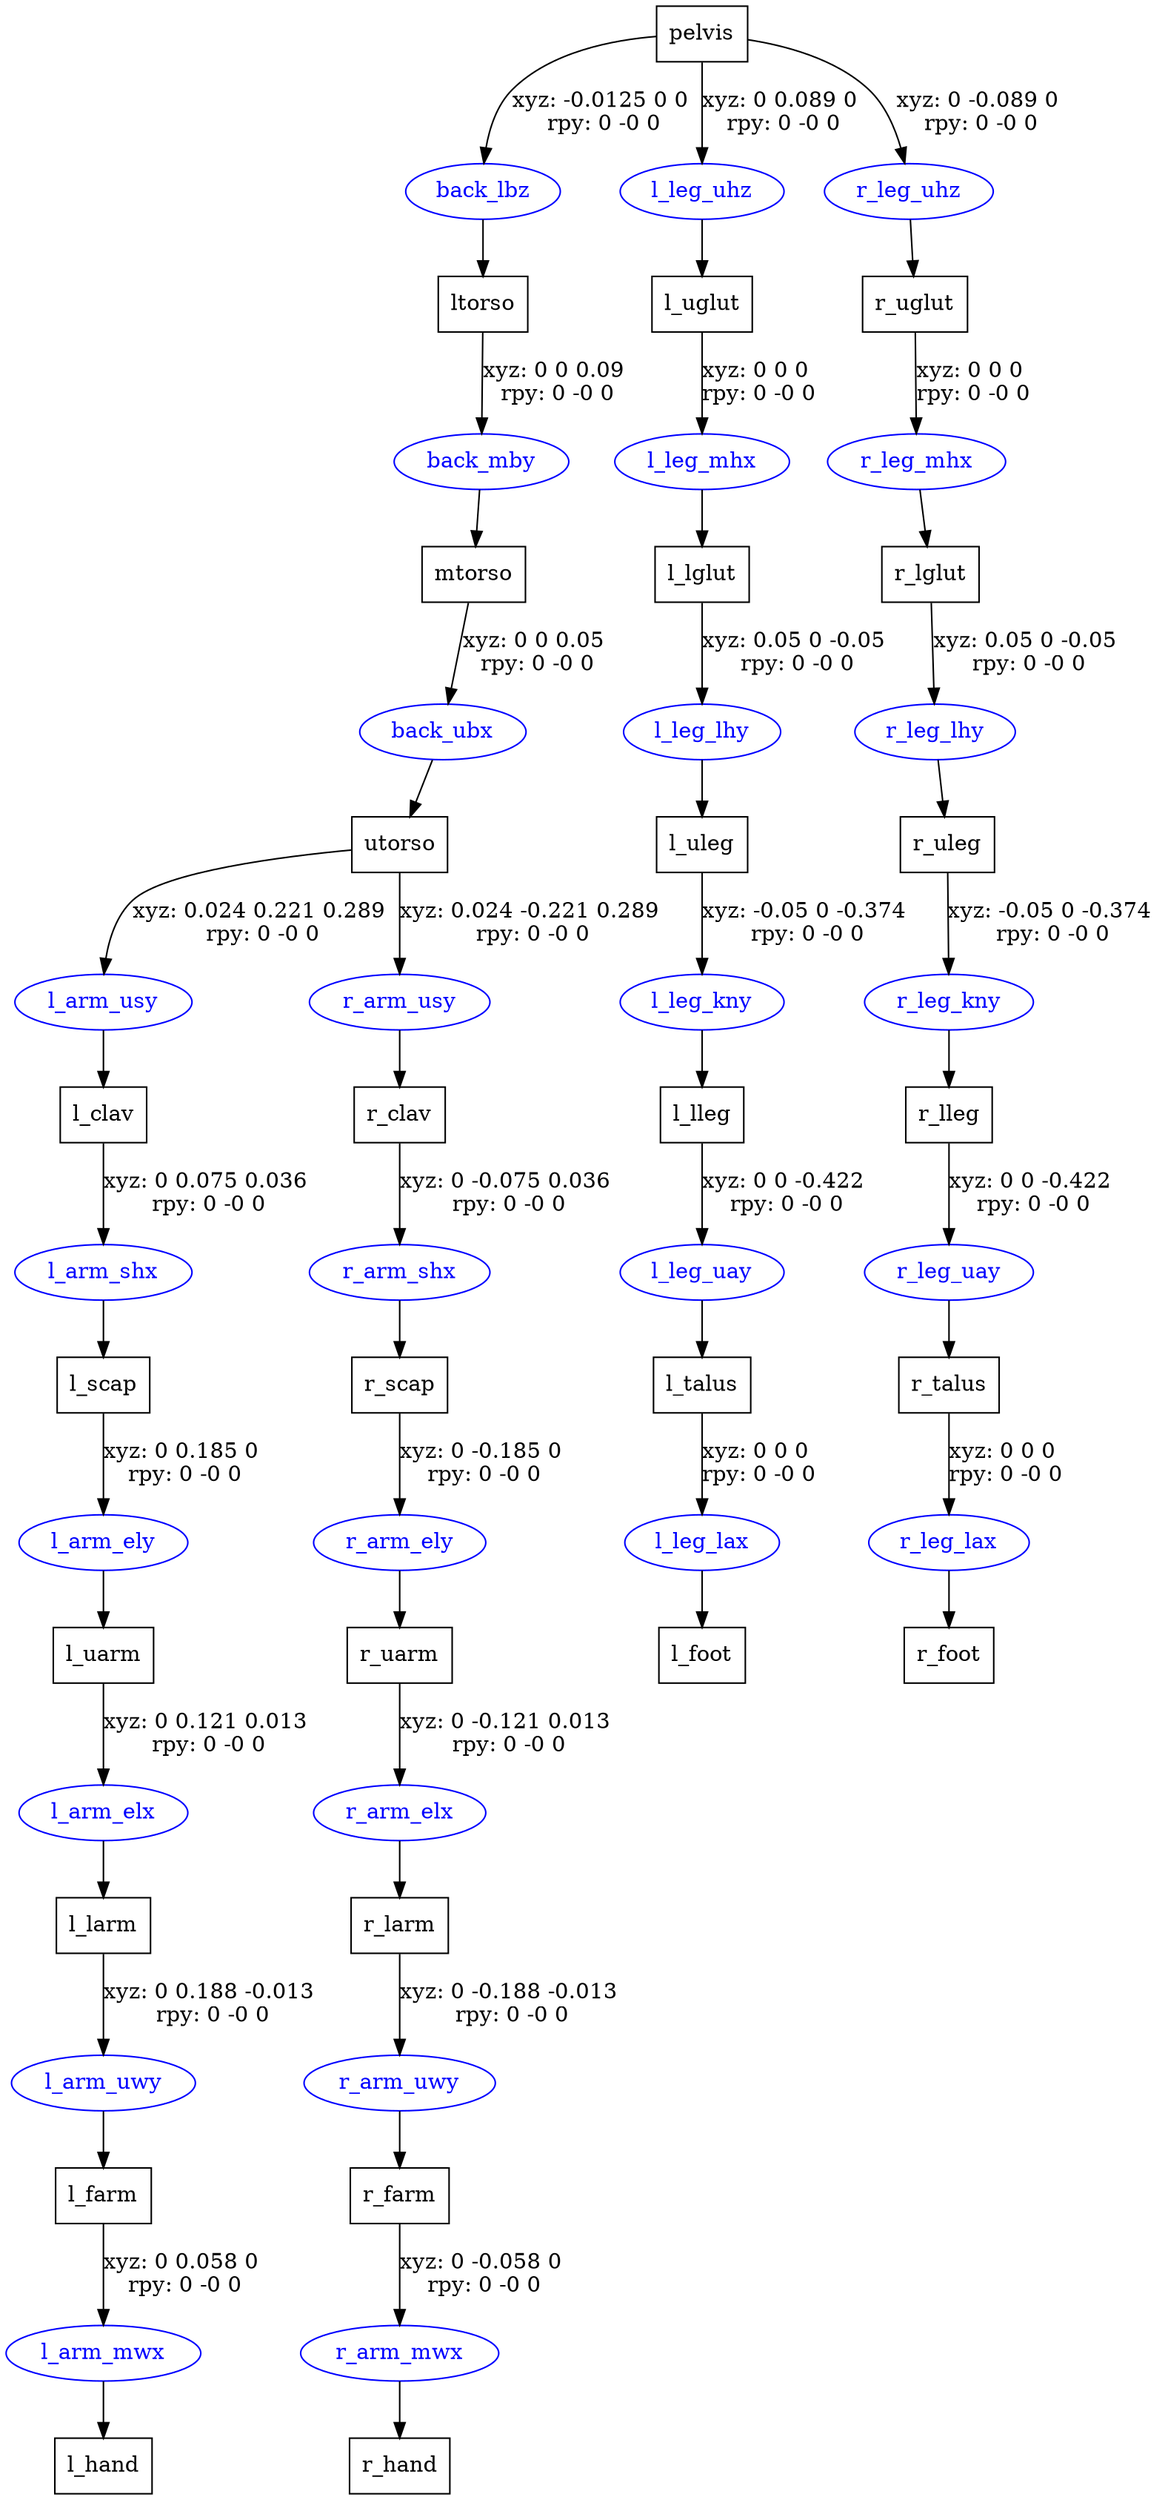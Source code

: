 digraph G {
node [shape=box];
"pelvis" [label="pelvis"];
"ltorso" [label="ltorso"];
"mtorso" [label="mtorso"];
"utorso" [label="utorso"];
"l_clav" [label="l_clav"];
"l_scap" [label="l_scap"];
"l_uarm" [label="l_uarm"];
"l_larm" [label="l_larm"];
"l_farm" [label="l_farm"];
"l_hand" [label="l_hand"];
"r_clav" [label="r_clav"];
"r_scap" [label="r_scap"];
"r_uarm" [label="r_uarm"];
"r_larm" [label="r_larm"];
"r_farm" [label="r_farm"];
"r_hand" [label="r_hand"];
"l_uglut" [label="l_uglut"];
"l_lglut" [label="l_lglut"];
"l_uleg" [label="l_uleg"];
"l_lleg" [label="l_lleg"];
"l_talus" [label="l_talus"];
"l_foot" [label="l_foot"];
"r_uglut" [label="r_uglut"];
"r_lglut" [label="r_lglut"];
"r_uleg" [label="r_uleg"];
"r_lleg" [label="r_lleg"];
"r_talus" [label="r_talus"];
"r_foot" [label="r_foot"];
node [shape=ellipse, color=blue, fontcolor=blue];
"pelvis" -> "back_lbz" [label="xyz: -0.0125 0 0 \nrpy: 0 -0 0"]
"back_lbz" -> "ltorso"
"ltorso" -> "back_mby" [label="xyz: 0 0 0.09 \nrpy: 0 -0 0"]
"back_mby" -> "mtorso"
"mtorso" -> "back_ubx" [label="xyz: 0 0 0.05 \nrpy: 0 -0 0"]
"back_ubx" -> "utorso"
"utorso" -> "l_arm_usy" [label="xyz: 0.024 0.221 0.289 \nrpy: 0 -0 0"]
"l_arm_usy" -> "l_clav"
"l_clav" -> "l_arm_shx" [label="xyz: 0 0.075 0.036 \nrpy: 0 -0 0"]
"l_arm_shx" -> "l_scap"
"l_scap" -> "l_arm_ely" [label="xyz: 0 0.185 0 \nrpy: 0 -0 0"]
"l_arm_ely" -> "l_uarm"
"l_uarm" -> "l_arm_elx" [label="xyz: 0 0.121 0.013 \nrpy: 0 -0 0"]
"l_arm_elx" -> "l_larm"
"l_larm" -> "l_arm_uwy" [label="xyz: 0 0.188 -0.013 \nrpy: 0 -0 0"]
"l_arm_uwy" -> "l_farm"
"l_farm" -> "l_arm_mwx" [label="xyz: 0 0.058 0 \nrpy: 0 -0 0"]
"l_arm_mwx" -> "l_hand"
"utorso" -> "r_arm_usy" [label="xyz: 0.024 -0.221 0.289 \nrpy: 0 -0 0"]
"r_arm_usy" -> "r_clav"
"r_clav" -> "r_arm_shx" [label="xyz: 0 -0.075 0.036 \nrpy: 0 -0 0"]
"r_arm_shx" -> "r_scap"
"r_scap" -> "r_arm_ely" [label="xyz: 0 -0.185 0 \nrpy: 0 -0 0"]
"r_arm_ely" -> "r_uarm"
"r_uarm" -> "r_arm_elx" [label="xyz: 0 -0.121 0.013 \nrpy: 0 -0 0"]
"r_arm_elx" -> "r_larm"
"r_larm" -> "r_arm_uwy" [label="xyz: 0 -0.188 -0.013 \nrpy: 0 -0 0"]
"r_arm_uwy" -> "r_farm"
"r_farm" -> "r_arm_mwx" [label="xyz: 0 -0.058 0 \nrpy: 0 -0 0"]
"r_arm_mwx" -> "r_hand"
"pelvis" -> "l_leg_uhz" [label="xyz: 0 0.089 0 \nrpy: 0 -0 0"]
"l_leg_uhz" -> "l_uglut"
"l_uglut" -> "l_leg_mhx" [label="xyz: 0 0 0 \nrpy: 0 -0 0"]
"l_leg_mhx" -> "l_lglut"
"l_lglut" -> "l_leg_lhy" [label="xyz: 0.05 0 -0.05 \nrpy: 0 -0 0"]
"l_leg_lhy" -> "l_uleg"
"l_uleg" -> "l_leg_kny" [label="xyz: -0.05 0 -0.374 \nrpy: 0 -0 0"]
"l_leg_kny" -> "l_lleg"
"l_lleg" -> "l_leg_uay" [label="xyz: 0 0 -0.422 \nrpy: 0 -0 0"]
"l_leg_uay" -> "l_talus"
"l_talus" -> "l_leg_lax" [label="xyz: 0 0 0 \nrpy: 0 -0 0"]
"l_leg_lax" -> "l_foot"
"pelvis" -> "r_leg_uhz" [label="xyz: 0 -0.089 0 \nrpy: 0 -0 0"]
"r_leg_uhz" -> "r_uglut"
"r_uglut" -> "r_leg_mhx" [label="xyz: 0 0 0 \nrpy: 0 -0 0"]
"r_leg_mhx" -> "r_lglut"
"r_lglut" -> "r_leg_lhy" [label="xyz: 0.05 0 -0.05 \nrpy: 0 -0 0"]
"r_leg_lhy" -> "r_uleg"
"r_uleg" -> "r_leg_kny" [label="xyz: -0.05 0 -0.374 \nrpy: 0 -0 0"]
"r_leg_kny" -> "r_lleg"
"r_lleg" -> "r_leg_uay" [label="xyz: 0 0 -0.422 \nrpy: 0 -0 0"]
"r_leg_uay" -> "r_talus"
"r_talus" -> "r_leg_lax" [label="xyz: 0 0 0 \nrpy: 0 -0 0"]
"r_leg_lax" -> "r_foot"
}
